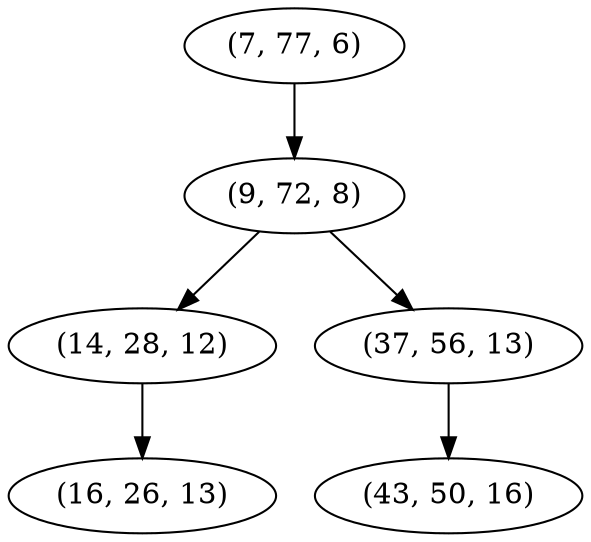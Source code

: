 digraph tree {
    "(7, 77, 6)";
    "(9, 72, 8)";
    "(14, 28, 12)";
    "(16, 26, 13)";
    "(37, 56, 13)";
    "(43, 50, 16)";
    "(7, 77, 6)" -> "(9, 72, 8)";
    "(9, 72, 8)" -> "(14, 28, 12)";
    "(9, 72, 8)" -> "(37, 56, 13)";
    "(14, 28, 12)" -> "(16, 26, 13)";
    "(37, 56, 13)" -> "(43, 50, 16)";
}
